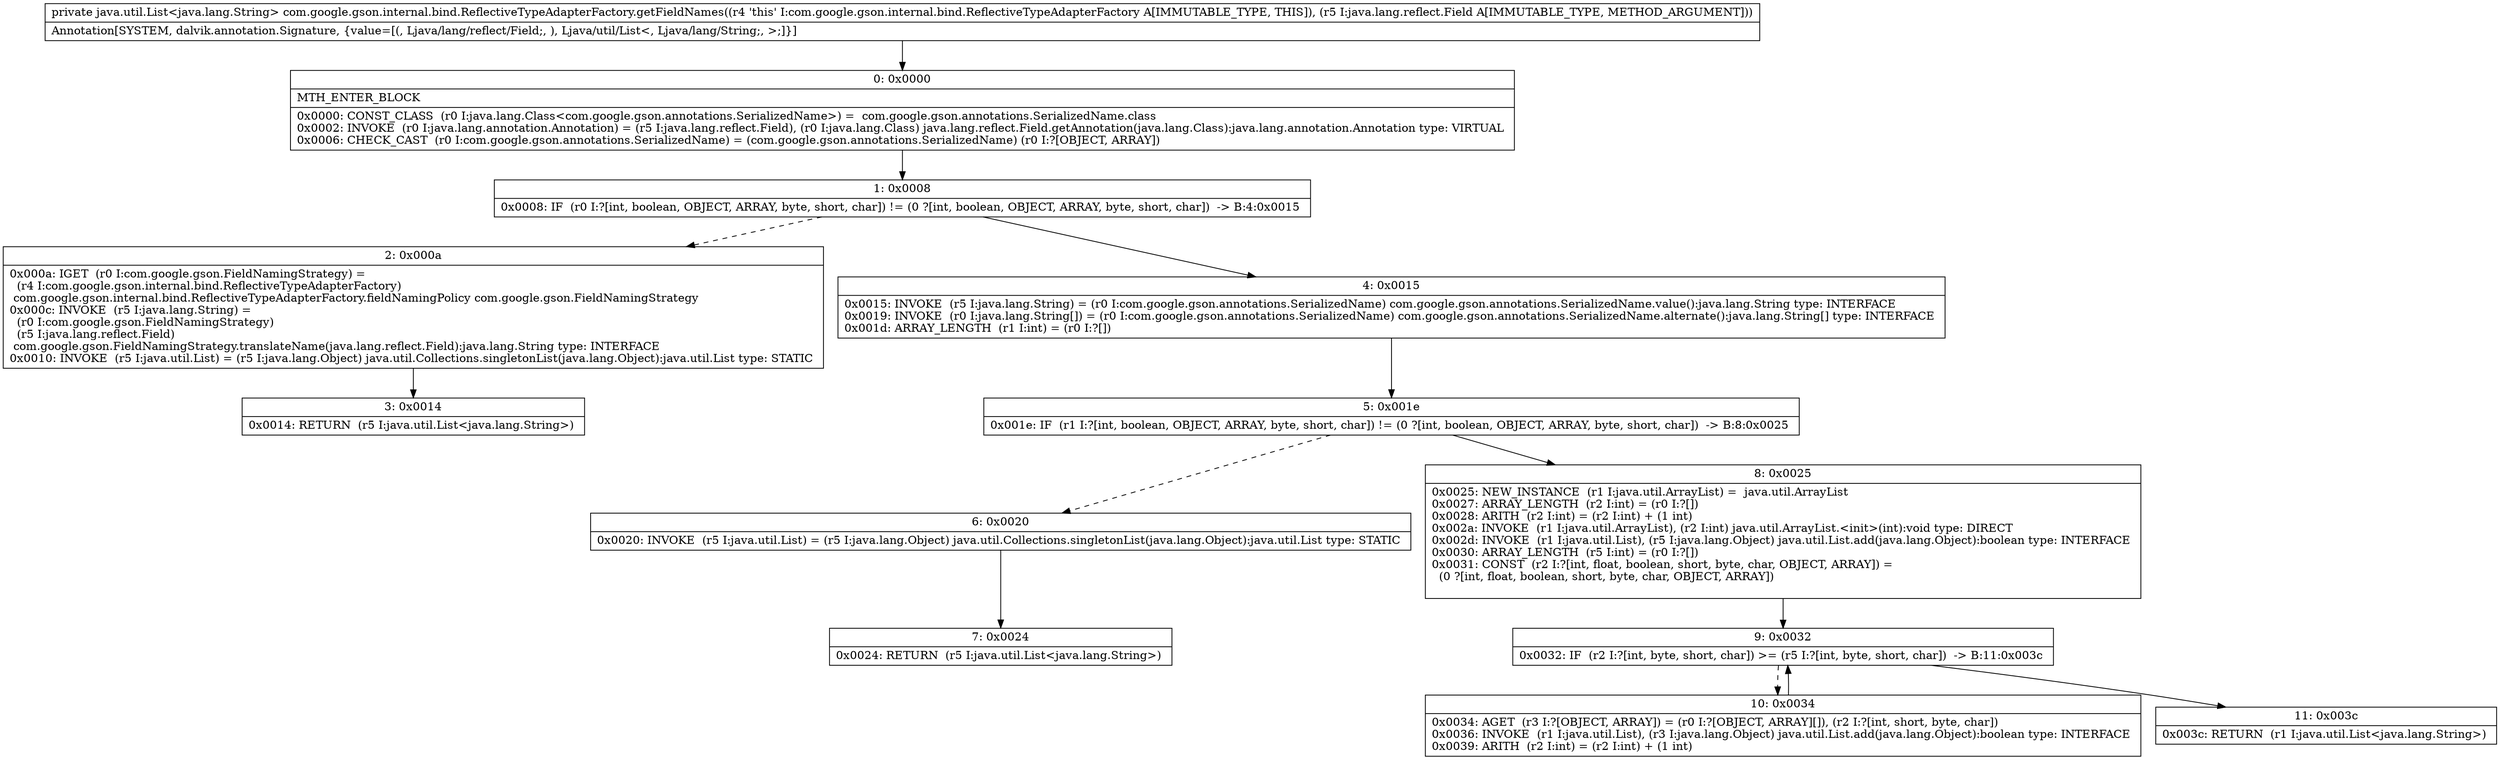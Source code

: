 digraph "CFG forcom.google.gson.internal.bind.ReflectiveTypeAdapterFactory.getFieldNames(Ljava\/lang\/reflect\/Field;)Ljava\/util\/List;" {
Node_0 [shape=record,label="{0\:\ 0x0000|MTH_ENTER_BLOCK\l|0x0000: CONST_CLASS  (r0 I:java.lang.Class\<com.google.gson.annotations.SerializedName\>) =  com.google.gson.annotations.SerializedName.class \l0x0002: INVOKE  (r0 I:java.lang.annotation.Annotation) = (r5 I:java.lang.reflect.Field), (r0 I:java.lang.Class) java.lang.reflect.Field.getAnnotation(java.lang.Class):java.lang.annotation.Annotation type: VIRTUAL \l0x0006: CHECK_CAST  (r0 I:com.google.gson.annotations.SerializedName) = (com.google.gson.annotations.SerializedName) (r0 I:?[OBJECT, ARRAY]) \l}"];
Node_1 [shape=record,label="{1\:\ 0x0008|0x0008: IF  (r0 I:?[int, boolean, OBJECT, ARRAY, byte, short, char]) != (0 ?[int, boolean, OBJECT, ARRAY, byte, short, char])  \-\> B:4:0x0015 \l}"];
Node_2 [shape=record,label="{2\:\ 0x000a|0x000a: IGET  (r0 I:com.google.gson.FieldNamingStrategy) = \l  (r4 I:com.google.gson.internal.bind.ReflectiveTypeAdapterFactory)\l com.google.gson.internal.bind.ReflectiveTypeAdapterFactory.fieldNamingPolicy com.google.gson.FieldNamingStrategy \l0x000c: INVOKE  (r5 I:java.lang.String) = \l  (r0 I:com.google.gson.FieldNamingStrategy)\l  (r5 I:java.lang.reflect.Field)\l com.google.gson.FieldNamingStrategy.translateName(java.lang.reflect.Field):java.lang.String type: INTERFACE \l0x0010: INVOKE  (r5 I:java.util.List) = (r5 I:java.lang.Object) java.util.Collections.singletonList(java.lang.Object):java.util.List type: STATIC \l}"];
Node_3 [shape=record,label="{3\:\ 0x0014|0x0014: RETURN  (r5 I:java.util.List\<java.lang.String\>) \l}"];
Node_4 [shape=record,label="{4\:\ 0x0015|0x0015: INVOKE  (r5 I:java.lang.String) = (r0 I:com.google.gson.annotations.SerializedName) com.google.gson.annotations.SerializedName.value():java.lang.String type: INTERFACE \l0x0019: INVOKE  (r0 I:java.lang.String[]) = (r0 I:com.google.gson.annotations.SerializedName) com.google.gson.annotations.SerializedName.alternate():java.lang.String[] type: INTERFACE \l0x001d: ARRAY_LENGTH  (r1 I:int) = (r0 I:?[]) \l}"];
Node_5 [shape=record,label="{5\:\ 0x001e|0x001e: IF  (r1 I:?[int, boolean, OBJECT, ARRAY, byte, short, char]) != (0 ?[int, boolean, OBJECT, ARRAY, byte, short, char])  \-\> B:8:0x0025 \l}"];
Node_6 [shape=record,label="{6\:\ 0x0020|0x0020: INVOKE  (r5 I:java.util.List) = (r5 I:java.lang.Object) java.util.Collections.singletonList(java.lang.Object):java.util.List type: STATIC \l}"];
Node_7 [shape=record,label="{7\:\ 0x0024|0x0024: RETURN  (r5 I:java.util.List\<java.lang.String\>) \l}"];
Node_8 [shape=record,label="{8\:\ 0x0025|0x0025: NEW_INSTANCE  (r1 I:java.util.ArrayList) =  java.util.ArrayList \l0x0027: ARRAY_LENGTH  (r2 I:int) = (r0 I:?[]) \l0x0028: ARITH  (r2 I:int) = (r2 I:int) + (1 int) \l0x002a: INVOKE  (r1 I:java.util.ArrayList), (r2 I:int) java.util.ArrayList.\<init\>(int):void type: DIRECT \l0x002d: INVOKE  (r1 I:java.util.List), (r5 I:java.lang.Object) java.util.List.add(java.lang.Object):boolean type: INTERFACE \l0x0030: ARRAY_LENGTH  (r5 I:int) = (r0 I:?[]) \l0x0031: CONST  (r2 I:?[int, float, boolean, short, byte, char, OBJECT, ARRAY]) = \l  (0 ?[int, float, boolean, short, byte, char, OBJECT, ARRAY])\l \l}"];
Node_9 [shape=record,label="{9\:\ 0x0032|0x0032: IF  (r2 I:?[int, byte, short, char]) \>= (r5 I:?[int, byte, short, char])  \-\> B:11:0x003c \l}"];
Node_10 [shape=record,label="{10\:\ 0x0034|0x0034: AGET  (r3 I:?[OBJECT, ARRAY]) = (r0 I:?[OBJECT, ARRAY][]), (r2 I:?[int, short, byte, char]) \l0x0036: INVOKE  (r1 I:java.util.List), (r3 I:java.lang.Object) java.util.List.add(java.lang.Object):boolean type: INTERFACE \l0x0039: ARITH  (r2 I:int) = (r2 I:int) + (1 int) \l}"];
Node_11 [shape=record,label="{11\:\ 0x003c|0x003c: RETURN  (r1 I:java.util.List\<java.lang.String\>) \l}"];
MethodNode[shape=record,label="{private java.util.List\<java.lang.String\> com.google.gson.internal.bind.ReflectiveTypeAdapterFactory.getFieldNames((r4 'this' I:com.google.gson.internal.bind.ReflectiveTypeAdapterFactory A[IMMUTABLE_TYPE, THIS]), (r5 I:java.lang.reflect.Field A[IMMUTABLE_TYPE, METHOD_ARGUMENT]))  | Annotation[SYSTEM, dalvik.annotation.Signature, \{value=[(, Ljava\/lang\/reflect\/Field;, ), Ljava\/util\/List\<, Ljava\/lang\/String;, \>;]\}]\l}"];
MethodNode -> Node_0;
Node_0 -> Node_1;
Node_1 -> Node_2[style=dashed];
Node_1 -> Node_4;
Node_2 -> Node_3;
Node_4 -> Node_5;
Node_5 -> Node_6[style=dashed];
Node_5 -> Node_8;
Node_6 -> Node_7;
Node_8 -> Node_9;
Node_9 -> Node_10[style=dashed];
Node_9 -> Node_11;
Node_10 -> Node_9;
}

